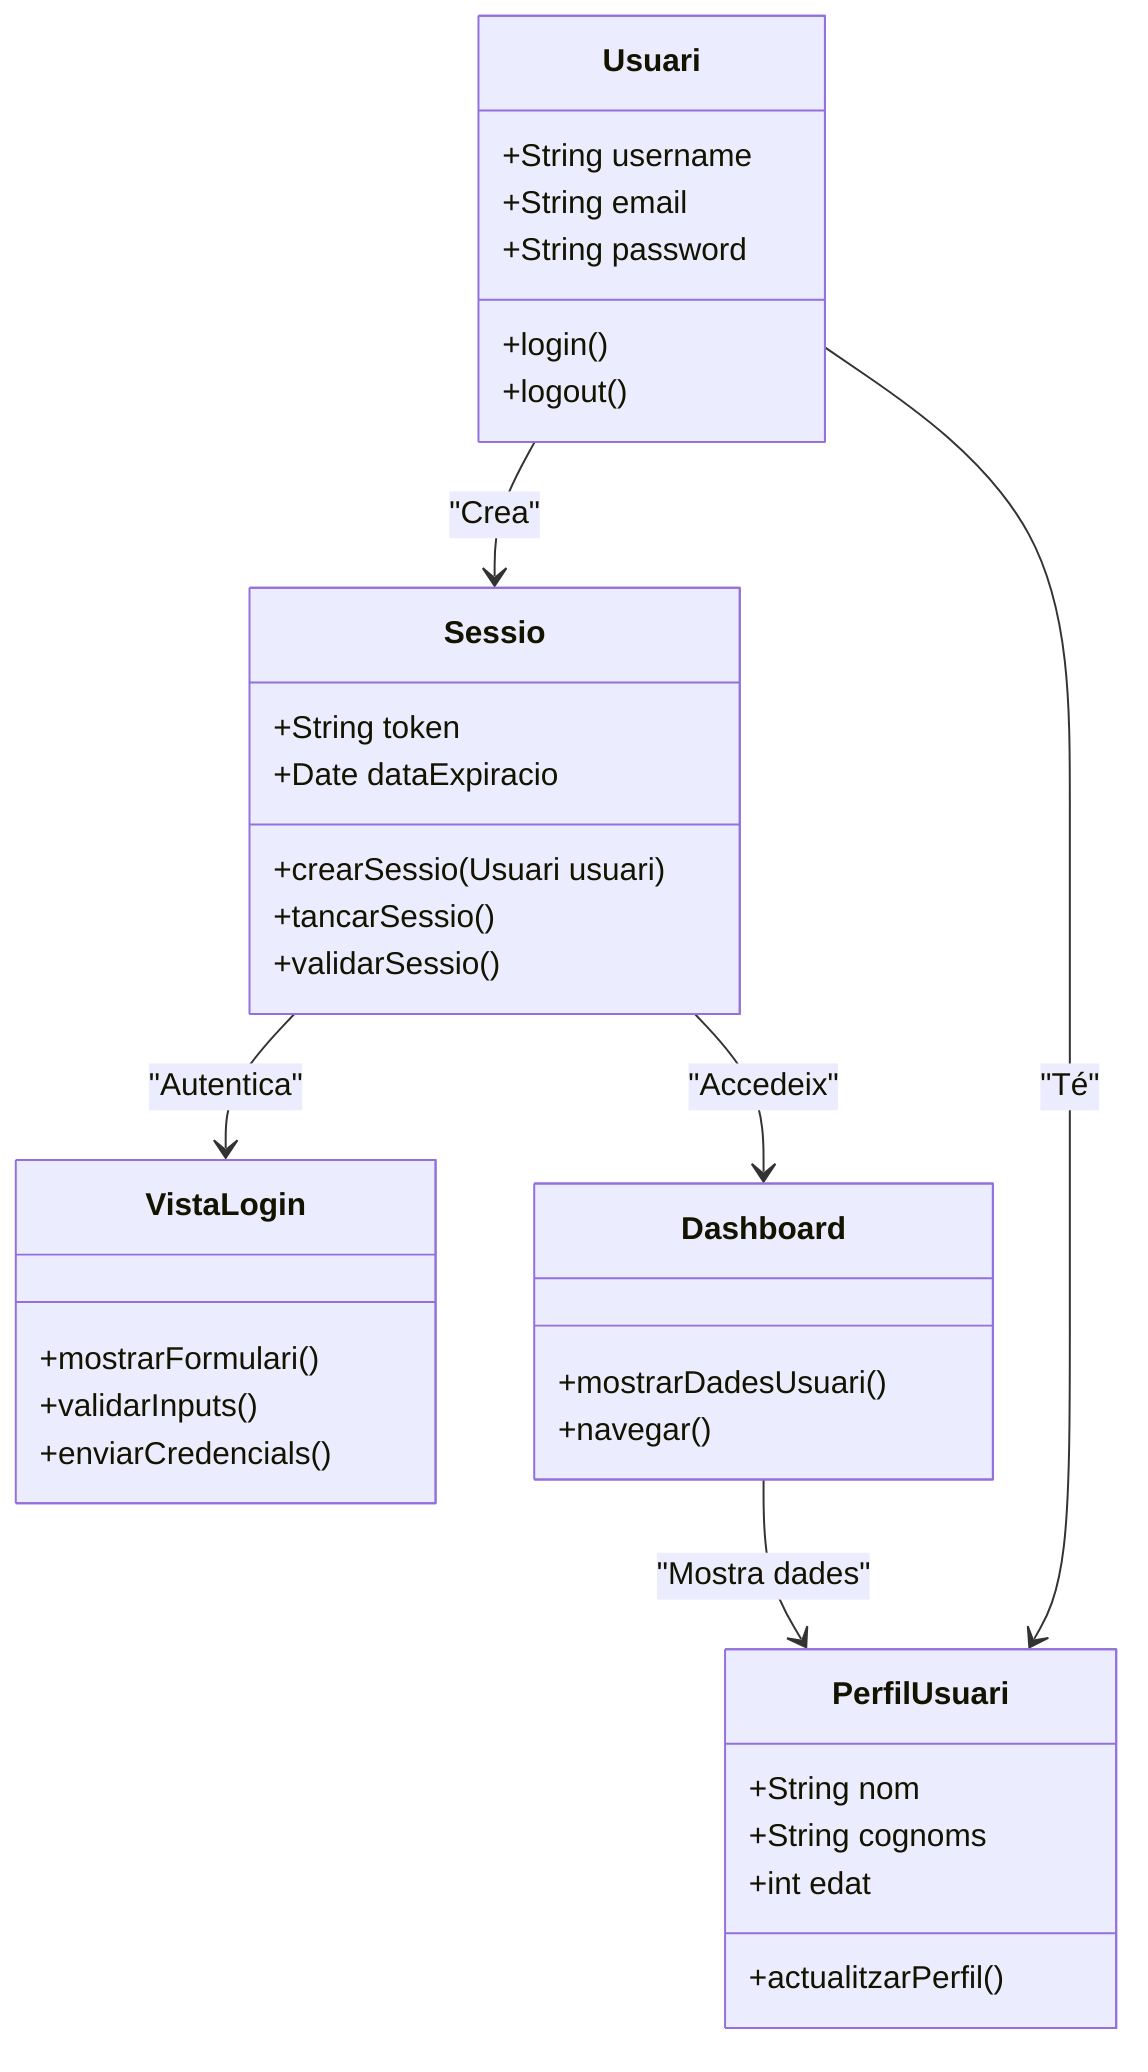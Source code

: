 classDiagram
    class Usuari {
        +String username
        +String email
        +String password
        +login()
        +logout()
    }

    class Sessio {
        +String token
        +Date dataExpiracio
        +crearSessio(Usuari usuari)
        +tancarSessio()
        +validarSessio()
    }

    class VistaLogin {
        +mostrarFormulari()
        +validarInputs()
        +enviarCredencials()
    }

    class Dashboard {
        +mostrarDadesUsuari()
        +navegar()
    }

    class PerfilUsuari {
        +String nom
        +String cognoms
        +int edat
        +actualitzarPerfil()
    }

    Usuari --> Sessio : "Crea"
    Sessio --> VistaLogin : "Autentica"
    Usuari --> PerfilUsuari : "Té"
    Sessio --> Dashboard : "Accedeix"
    Dashboard --> PerfilUsuari : "Mostra dades"